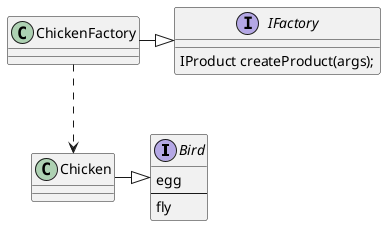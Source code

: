 @startumlinterface Bird{egg--fly}interface IFactory {  IProduct createProduct(args);}Chicken -|> BirdChickenFactory -|> IFactoryChickenFactory ..> Chicken@enduml